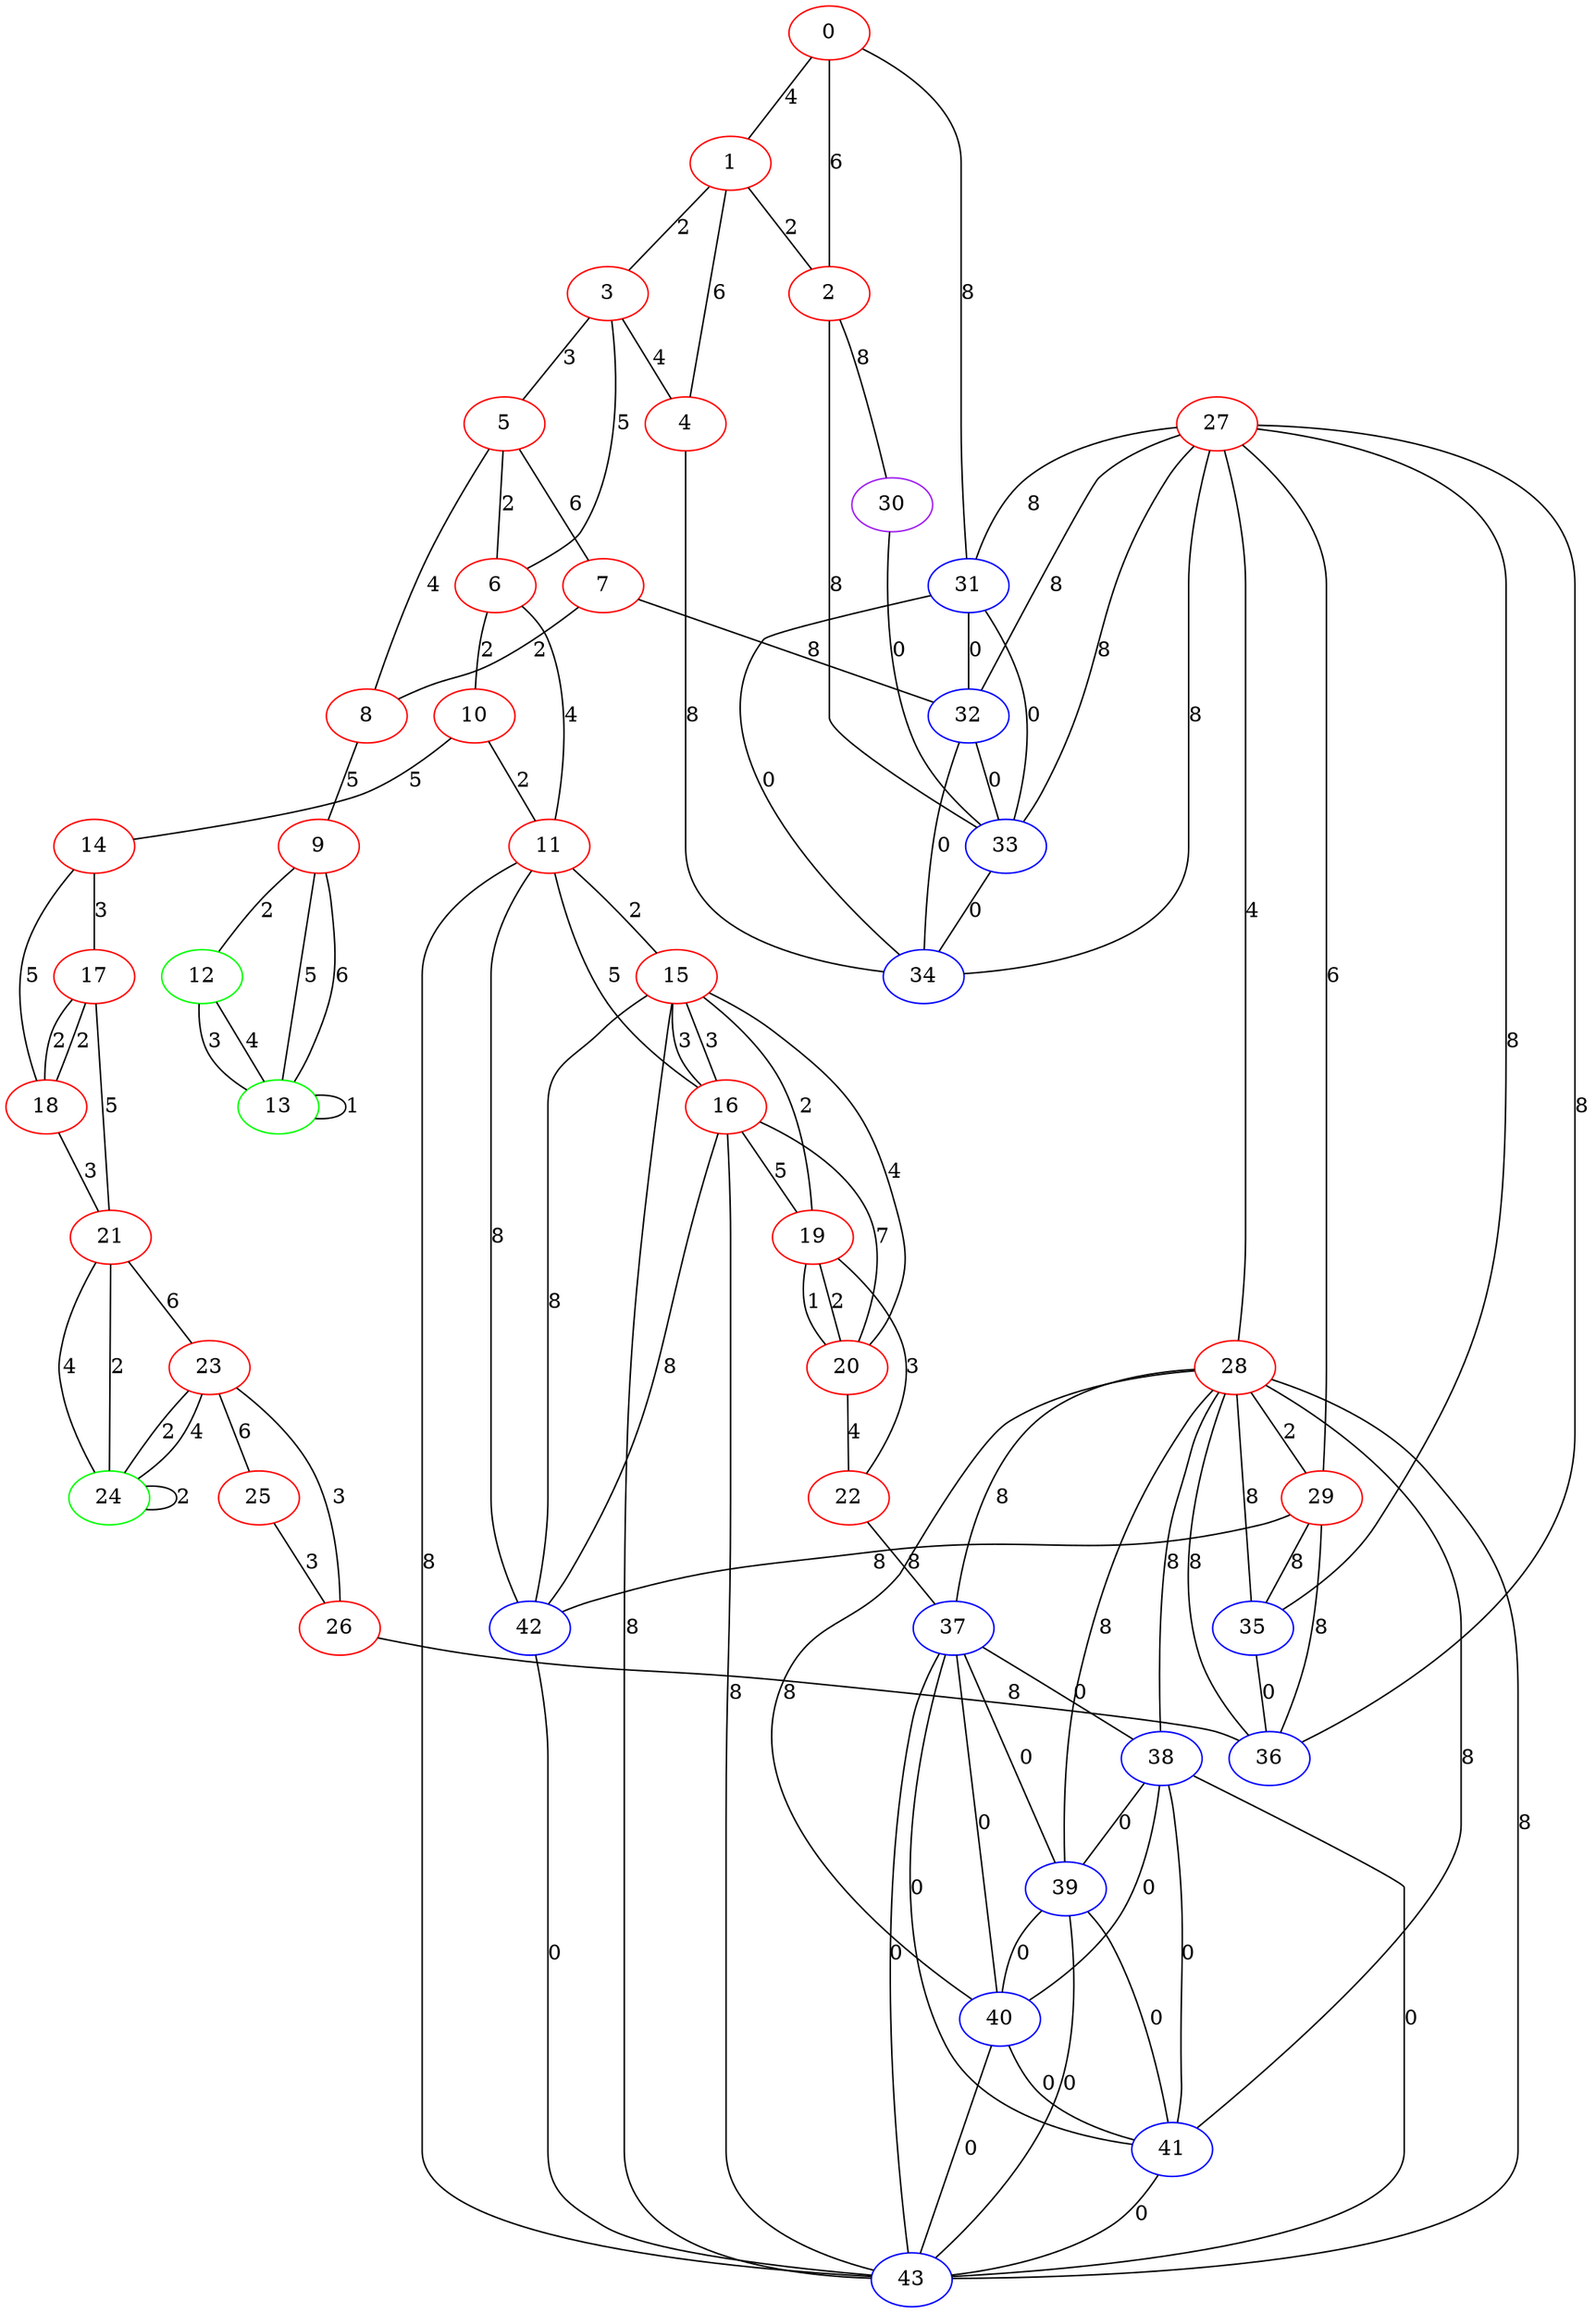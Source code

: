 graph "" {
0 [color=red, weight=1];
1 [color=red, weight=1];
2 [color=red, weight=1];
3 [color=red, weight=1];
4 [color=red, weight=1];
5 [color=red, weight=1];
6 [color=red, weight=1];
7 [color=red, weight=1];
8 [color=red, weight=1];
9 [color=red, weight=1];
10 [color=red, weight=1];
11 [color=red, weight=1];
12 [color=green, weight=2];
13 [color=green, weight=2];
14 [color=red, weight=1];
15 [color=red, weight=1];
16 [color=red, weight=1];
17 [color=red, weight=1];
18 [color=red, weight=1];
19 [color=red, weight=1];
20 [color=red, weight=1];
21 [color=red, weight=1];
22 [color=red, weight=1];
23 [color=red, weight=1];
24 [color=green, weight=2];
25 [color=red, weight=1];
26 [color=red, weight=1];
27 [color=red, weight=1];
28 [color=red, weight=1];
29 [color=red, weight=1];
30 [color=purple, weight=4];
31 [color=blue, weight=3];
32 [color=blue, weight=3];
33 [color=blue, weight=3];
34 [color=blue, weight=3];
35 [color=blue, weight=3];
36 [color=blue, weight=3];
37 [color=blue, weight=3];
38 [color=blue, weight=3];
39 [color=blue, weight=3];
40 [color=blue, weight=3];
41 [color=blue, weight=3];
42 [color=blue, weight=3];
43 [color=blue, weight=3];
0 -- 1  [key=0, label=4];
0 -- 2  [key=0, label=6];
0 -- 31  [key=0, label=8];
1 -- 2  [key=0, label=2];
1 -- 3  [key=0, label=2];
1 -- 4  [key=0, label=6];
2 -- 30  [key=0, label=8];
2 -- 33  [key=0, label=8];
3 -- 4  [key=0, label=4];
3 -- 5  [key=0, label=3];
3 -- 6  [key=0, label=5];
4 -- 34  [key=0, label=8];
5 -- 8  [key=0, label=4];
5 -- 6  [key=0, label=2];
5 -- 7  [key=0, label=6];
6 -- 10  [key=0, label=2];
6 -- 11  [key=0, label=4];
7 -- 8  [key=0, label=2];
7 -- 32  [key=0, label=8];
8 -- 9  [key=0, label=5];
9 -- 12  [key=0, label=2];
9 -- 13  [key=0, label=5];
9 -- 13  [key=1, label=6];
10 -- 11  [key=0, label=2];
10 -- 14  [key=0, label=5];
11 -- 43  [key=0, label=8];
11 -- 15  [key=0, label=2];
11 -- 16  [key=0, label=5];
11 -- 42  [key=0, label=8];
12 -- 13  [key=0, label=3];
12 -- 13  [key=1, label=4];
13 -- 13  [key=0, label=1];
14 -- 17  [key=0, label=3];
14 -- 18  [key=0, label=5];
15 -- 43  [key=0, label=8];
15 -- 42  [key=0, label=8];
15 -- 16  [key=0, label=3];
15 -- 16  [key=1, label=3];
15 -- 19  [key=0, label=2];
15 -- 20  [key=0, label=4];
16 -- 42  [key=0, label=8];
16 -- 43  [key=0, label=8];
16 -- 19  [key=0, label=5];
16 -- 20  [key=0, label=7];
17 -- 18  [key=0, label=2];
17 -- 18  [key=1, label=2];
17 -- 21  [key=0, label=5];
18 -- 21  [key=0, label=3];
19 -- 20  [key=0, label=1];
19 -- 20  [key=1, label=2];
19 -- 22  [key=0, label=3];
20 -- 22  [key=0, label=4];
21 -- 24  [key=0, label=4];
21 -- 24  [key=1, label=2];
21 -- 23  [key=0, label=6];
22 -- 37  [key=0, label=8];
23 -- 24  [key=0, label=2];
23 -- 24  [key=1, label=4];
23 -- 25  [key=0, label=6];
23 -- 26  [key=0, label=3];
24 -- 24  [key=0, label=2];
25 -- 26  [key=0, label=3];
26 -- 36  [key=0, label=8];
27 -- 32  [key=0, label=8];
27 -- 33  [key=0, label=8];
27 -- 34  [key=0, label=8];
27 -- 35  [key=0, label=8];
27 -- 36  [key=0, label=8];
27 -- 28  [key=0, label=4];
27 -- 29  [key=0, label=6];
27 -- 31  [key=0, label=8];
28 -- 35  [key=0, label=8];
28 -- 36  [key=0, label=8];
28 -- 37  [key=0, label=8];
28 -- 38  [key=0, label=8];
28 -- 39  [key=0, label=8];
28 -- 40  [key=0, label=8];
28 -- 41  [key=0, label=8];
28 -- 43  [key=0, label=8];
28 -- 29  [key=0, label=2];
29 -- 35  [key=0, label=8];
29 -- 42  [key=0, label=8];
29 -- 36  [key=0, label=8];
30 -- 33  [key=0, label=0];
31 -- 32  [key=0, label=0];
31 -- 33  [key=0, label=0];
31 -- 34  [key=0, label=0];
32 -- 33  [key=0, label=0];
32 -- 34  [key=0, label=0];
33 -- 34  [key=0, label=0];
35 -- 36  [key=0, label=0];
37 -- 38  [key=0, label=0];
37 -- 39  [key=0, label=0];
37 -- 40  [key=0, label=0];
37 -- 41  [key=0, label=0];
37 -- 43  [key=0, label=0];
38 -- 39  [key=0, label=0];
38 -- 40  [key=0, label=0];
38 -- 41  [key=0, label=0];
38 -- 43  [key=0, label=0];
39 -- 40  [key=0, label=0];
39 -- 41  [key=0, label=0];
39 -- 43  [key=0, label=0];
40 -- 41  [key=0, label=0];
40 -- 43  [key=0, label=0];
41 -- 43  [key=0, label=0];
42 -- 43  [key=0, label=0];
}
